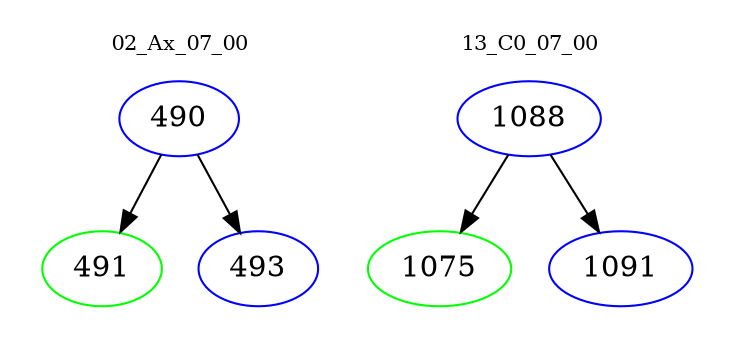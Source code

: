 digraph{
subgraph cluster_0 {
color = white
label = "02_Ax_07_00";
fontsize=10;
T0_490 [label="490", color="blue"]
T0_490 -> T0_491 [color="black"]
T0_491 [label="491", color="green"]
T0_490 -> T0_493 [color="black"]
T0_493 [label="493", color="blue"]
}
subgraph cluster_1 {
color = white
label = "13_C0_07_00";
fontsize=10;
T1_1088 [label="1088", color="blue"]
T1_1088 -> T1_1075 [color="black"]
T1_1075 [label="1075", color="green"]
T1_1088 -> T1_1091 [color="black"]
T1_1091 [label="1091", color="blue"]
}
}
